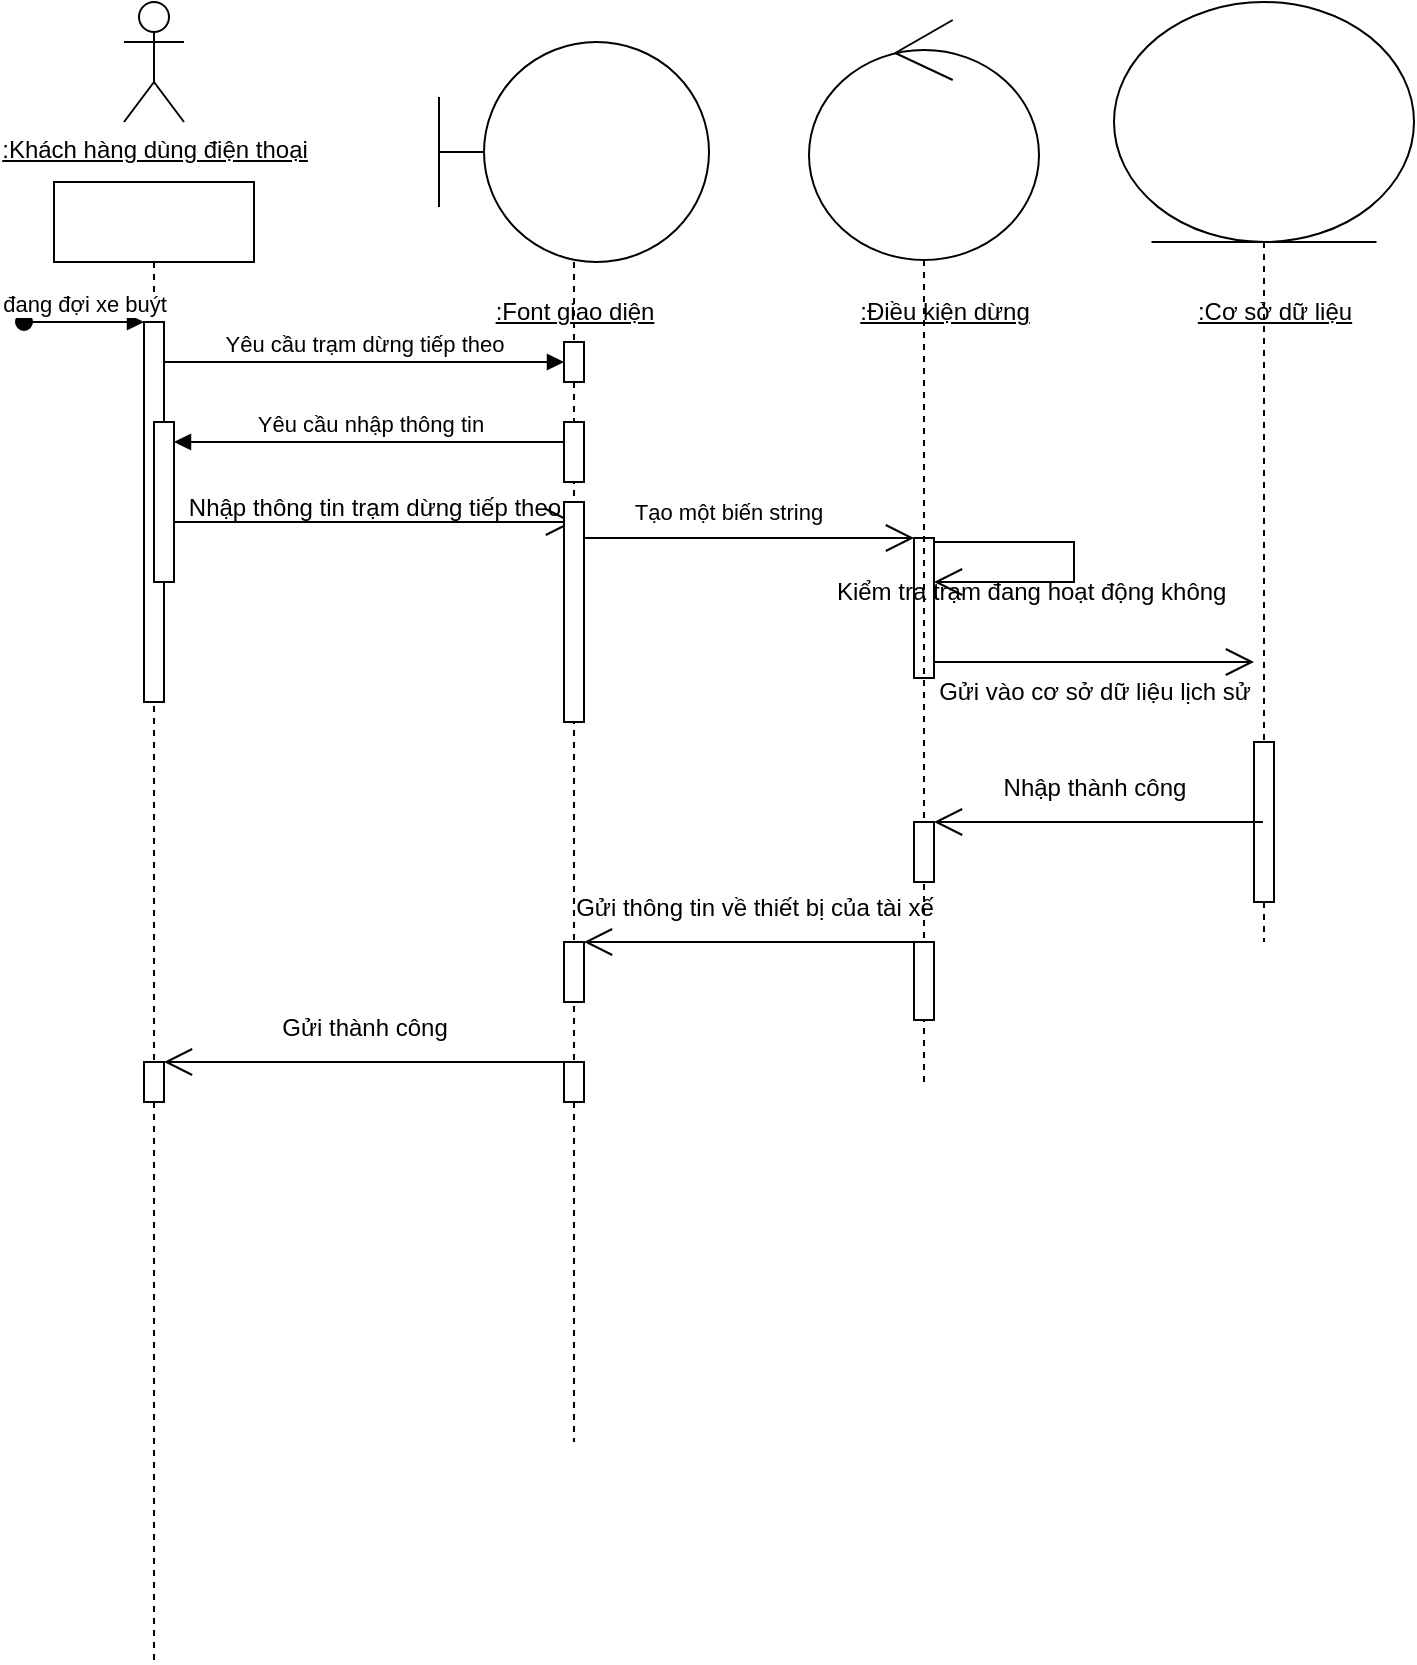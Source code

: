 <mxfile version="21.3.7" type="github">
  <diagram name="Page-1" id="2YBvvXClWsGukQMizWep">
    <mxGraphModel dx="1518" dy="1736" grid="1" gridSize="10" guides="1" tooltips="1" connect="1" arrows="1" fold="1" page="1" pageScale="1" pageWidth="850" pageHeight="1100" math="0" shadow="0">
      <root>
        <mxCell id="0" />
        <mxCell id="1" parent="0" />
        <mxCell id="aM9ryv3xv72pqoxQDRHE-1" value="" style="shape=umlLifeline;perimeter=lifelinePerimeter;whiteSpace=wrap;html=1;container=0;dropTarget=0;collapsible=0;recursiveResize=0;outlineConnect=0;portConstraint=eastwest;newEdgeStyle={&quot;edgeStyle&quot;:&quot;elbowEdgeStyle&quot;,&quot;elbow&quot;:&quot;vertical&quot;,&quot;curved&quot;:0,&quot;rounded&quot;:0};" parent="1" vertex="1">
          <mxGeometry x="110" y="30" width="100" height="740" as="geometry" />
        </mxCell>
        <mxCell id="aM9ryv3xv72pqoxQDRHE-2" value="" style="html=1;points=[];perimeter=orthogonalPerimeter;outlineConnect=0;targetShapes=umlLifeline;portConstraint=eastwest;newEdgeStyle={&quot;edgeStyle&quot;:&quot;elbowEdgeStyle&quot;,&quot;elbow&quot;:&quot;vertical&quot;,&quot;curved&quot;:0,&quot;rounded&quot;:0};" parent="aM9ryv3xv72pqoxQDRHE-1" vertex="1">
          <mxGeometry x="45" y="70" width="10" height="190" as="geometry" />
        </mxCell>
        <mxCell id="aM9ryv3xv72pqoxQDRHE-3" value="đang đợi xe buýt" style="html=1;verticalAlign=bottom;startArrow=oval;endArrow=block;startSize=8;edgeStyle=elbowEdgeStyle;elbow=vertical;curved=0;rounded=0;" parent="aM9ryv3xv72pqoxQDRHE-1" target="aM9ryv3xv72pqoxQDRHE-2" edge="1">
          <mxGeometry relative="1" as="geometry">
            <mxPoint x="-15" y="70" as="sourcePoint" />
          </mxGeometry>
        </mxCell>
        <mxCell id="aM9ryv3xv72pqoxQDRHE-4" value="" style="html=1;points=[];perimeter=orthogonalPerimeter;outlineConnect=0;targetShapes=umlLifeline;portConstraint=eastwest;newEdgeStyle={&quot;edgeStyle&quot;:&quot;elbowEdgeStyle&quot;,&quot;elbow&quot;:&quot;vertical&quot;,&quot;curved&quot;:0,&quot;rounded&quot;:0};" parent="aM9ryv3xv72pqoxQDRHE-1" vertex="1">
          <mxGeometry x="50" y="120" width="10" height="80" as="geometry" />
        </mxCell>
        <mxCell id="KN89lNrhhA6TydkhQL9_-44" value="" style="html=1;points=[];perimeter=orthogonalPerimeter;outlineConnect=0;targetShapes=umlLifeline;portConstraint=eastwest;newEdgeStyle={&quot;edgeStyle&quot;:&quot;elbowEdgeStyle&quot;,&quot;elbow&quot;:&quot;vertical&quot;,&quot;curved&quot;:0,&quot;rounded&quot;:0};" vertex="1" parent="aM9ryv3xv72pqoxQDRHE-1">
          <mxGeometry x="45" y="440" width="10" height="20" as="geometry" />
        </mxCell>
        <mxCell id="aM9ryv3xv72pqoxQDRHE-7" value="Yêu cầu trạm dừng tiếp theo" style="html=1;verticalAlign=bottom;endArrow=block;edgeStyle=elbowEdgeStyle;elbow=vertical;curved=0;rounded=0;" parent="1" source="aM9ryv3xv72pqoxQDRHE-2" edge="1">
          <mxGeometry relative="1" as="geometry">
            <mxPoint x="195" y="130" as="sourcePoint" />
            <Array as="points">
              <mxPoint x="180" y="120" />
            </Array>
            <mxPoint x="365" y="120" as="targetPoint" />
          </mxGeometry>
        </mxCell>
        <mxCell id="aM9ryv3xv72pqoxQDRHE-9" value="Yêu cầu nhập thông tin" style="html=1;verticalAlign=bottom;endArrow=block;edgeStyle=elbowEdgeStyle;elbow=vertical;curved=0;rounded=0;" parent="1" target="aM9ryv3xv72pqoxQDRHE-4" edge="1">
          <mxGeometry relative="1" as="geometry">
            <mxPoint x="365" y="160" as="sourcePoint" />
            <Array as="points">
              <mxPoint x="190" y="160" />
            </Array>
          </mxGeometry>
        </mxCell>
        <mxCell id="KN89lNrhhA6TydkhQL9_-9" value="&lt;u&gt;:Khách hàng dùng điện thoại&lt;/u&gt;" style="shape=umlActor;verticalLabelPosition=bottom;verticalAlign=top;html=1;outlineConnect=0;" vertex="1" parent="1">
          <mxGeometry x="145" y="-60" width="30" height="60" as="geometry" />
        </mxCell>
        <mxCell id="KN89lNrhhA6TydkhQL9_-11" value="" style="html=1;points=[];perimeter=orthogonalPerimeter;outlineConnect=0;targetShapes=umlLifeline;portConstraint=eastwest;newEdgeStyle={&quot;edgeStyle&quot;:&quot;elbowEdgeStyle&quot;,&quot;elbow&quot;:&quot;vertical&quot;,&quot;curved&quot;:0,&quot;rounded&quot;:0};" vertex="1" parent="1">
          <mxGeometry x="540" y="208" width="10" height="70" as="geometry" />
        </mxCell>
        <mxCell id="KN89lNrhhA6TydkhQL9_-13" value="" style="endArrow=open;endFill=1;endSize=12;html=1;rounded=0;" edge="1" parent="1" source="aM9ryv3xv72pqoxQDRHE-4">
          <mxGeometry width="160" relative="1" as="geometry">
            <mxPoint x="220" y="200" as="sourcePoint" />
            <mxPoint x="370" y="200" as="targetPoint" />
          </mxGeometry>
        </mxCell>
        <mxCell id="KN89lNrhhA6TydkhQL9_-14" value="Nhập thông tin trạm dừng tiếp theo" style="text;html=1;align=center;verticalAlign=middle;resizable=0;points=[];autosize=1;strokeColor=none;fillColor=none;" vertex="1" parent="1">
          <mxGeometry x="165" y="178" width="210" height="30" as="geometry" />
        </mxCell>
        <mxCell id="KN89lNrhhA6TydkhQL9_-15" value="" style="endArrow=open;endFill=1;endSize=12;html=1;rounded=0;" edge="1" parent="1" target="KN89lNrhhA6TydkhQL9_-11">
          <mxGeometry width="160" relative="1" as="geometry">
            <mxPoint x="375" y="208" as="sourcePoint" />
            <mxPoint x="530" y="220" as="targetPoint" />
          </mxGeometry>
        </mxCell>
        <mxCell id="KN89lNrhhA6TydkhQL9_-16" value="Tạo một biến string" style="edgeLabel;html=1;align=center;verticalAlign=middle;resizable=0;points=[];" vertex="1" connectable="0" parent="KN89lNrhhA6TydkhQL9_-15">
          <mxGeometry x="-0.133" y="-2" relative="1" as="geometry">
            <mxPoint y="-15" as="offset" />
          </mxGeometry>
        </mxCell>
        <mxCell id="KN89lNrhhA6TydkhQL9_-17" value="" style="endArrow=open;endFill=1;endSize=12;html=1;rounded=0;" edge="1" parent="1" source="KN89lNrhhA6TydkhQL9_-11" target="KN89lNrhhA6TydkhQL9_-11">
          <mxGeometry width="160" relative="1" as="geometry">
            <mxPoint x="550" y="230" as="sourcePoint" />
            <mxPoint x="620" y="240" as="targetPoint" />
            <Array as="points">
              <mxPoint x="620" y="210" />
              <mxPoint x="620" y="230" />
            </Array>
          </mxGeometry>
        </mxCell>
        <mxCell id="KN89lNrhhA6TydkhQL9_-18" value="Kiểm tra trạm đang hoạt động không&amp;nbsp;" style="text;html=1;align=center;verticalAlign=middle;resizable=0;points=[];autosize=1;strokeColor=none;fillColor=none;" vertex="1" parent="1">
          <mxGeometry x="490" y="220" width="220" height="30" as="geometry" />
        </mxCell>
        <mxCell id="KN89lNrhhA6TydkhQL9_-20" value="&lt;u&gt;:Font giao diện&lt;/u&gt;" style="text;html=1;align=center;verticalAlign=middle;resizable=0;points=[];autosize=1;strokeColor=none;fillColor=none;" vertex="1" parent="1">
          <mxGeometry x="320" y="80" width="100" height="30" as="geometry" />
        </mxCell>
        <mxCell id="KN89lNrhhA6TydkhQL9_-22" value="&lt;u&gt;:Điều kiện dừng&lt;/u&gt;" style="text;html=1;align=center;verticalAlign=middle;resizable=0;points=[];autosize=1;strokeColor=none;fillColor=none;" vertex="1" parent="1">
          <mxGeometry x="500" y="80" width="110" height="30" as="geometry" />
        </mxCell>
        <mxCell id="KN89lNrhhA6TydkhQL9_-23" value="&lt;u&gt;:Cơ sở dữ liệu&lt;/u&gt;" style="text;html=1;align=center;verticalAlign=middle;resizable=0;points=[];autosize=1;strokeColor=none;fillColor=none;" vertex="1" parent="1">
          <mxGeometry x="670" y="80" width="100" height="30" as="geometry" />
        </mxCell>
        <mxCell id="KN89lNrhhA6TydkhQL9_-24" value="" style="shape=umlLifeline;perimeter=lifelinePerimeter;whiteSpace=wrap;html=1;container=1;dropTarget=0;collapsible=0;recursiveResize=0;outlineConnect=0;portConstraint=eastwest;newEdgeStyle={&quot;edgeStyle&quot;:&quot;elbowEdgeStyle&quot;,&quot;elbow&quot;:&quot;vertical&quot;,&quot;curved&quot;:0,&quot;rounded&quot;:0};participant=umlEntity;size=120;" vertex="1" parent="1">
          <mxGeometry x="640" y="-60" width="150" height="470" as="geometry" />
        </mxCell>
        <mxCell id="KN89lNrhhA6TydkhQL9_-34" value="" style="html=1;points=[];perimeter=orthogonalPerimeter;outlineConnect=0;targetShapes=umlLifeline;portConstraint=eastwest;newEdgeStyle={&quot;edgeStyle&quot;:&quot;elbowEdgeStyle&quot;,&quot;elbow&quot;:&quot;vertical&quot;,&quot;curved&quot;:0,&quot;rounded&quot;:0};" vertex="1" parent="KN89lNrhhA6TydkhQL9_-24">
          <mxGeometry x="70" y="370" width="10" height="80" as="geometry" />
        </mxCell>
        <mxCell id="KN89lNrhhA6TydkhQL9_-28" value="" style="shape=umlLifeline;perimeter=lifelinePerimeter;whiteSpace=wrap;html=1;container=1;dropTarget=0;collapsible=0;recursiveResize=0;outlineConnect=0;portConstraint=eastwest;newEdgeStyle={&quot;edgeStyle&quot;:&quot;elbowEdgeStyle&quot;,&quot;elbow&quot;:&quot;vertical&quot;,&quot;curved&quot;:0,&quot;rounded&quot;:0};participant=umlControl;size=120;" vertex="1" parent="1">
          <mxGeometry x="487.5" y="-51" width="115" height="531" as="geometry" />
        </mxCell>
        <mxCell id="KN89lNrhhA6TydkhQL9_-35" value="" style="html=1;points=[];perimeter=orthogonalPerimeter;outlineConnect=0;targetShapes=umlLifeline;portConstraint=eastwest;newEdgeStyle={&quot;edgeStyle&quot;:&quot;elbowEdgeStyle&quot;,&quot;elbow&quot;:&quot;vertical&quot;,&quot;curved&quot;:0,&quot;rounded&quot;:0};" vertex="1" parent="KN89lNrhhA6TydkhQL9_-28">
          <mxGeometry x="52.5" y="401" width="10" height="30" as="geometry" />
        </mxCell>
        <mxCell id="KN89lNrhhA6TydkhQL9_-38" value="" style="html=1;points=[];perimeter=orthogonalPerimeter;outlineConnect=0;targetShapes=umlLifeline;portConstraint=eastwest;newEdgeStyle={&quot;edgeStyle&quot;:&quot;elbowEdgeStyle&quot;,&quot;elbow&quot;:&quot;vertical&quot;,&quot;curved&quot;:0,&quot;rounded&quot;:0};" vertex="1" parent="KN89lNrhhA6TydkhQL9_-28">
          <mxGeometry x="52.5" y="461" width="10" height="39" as="geometry" />
        </mxCell>
        <mxCell id="KN89lNrhhA6TydkhQL9_-29" value="" style="shape=umlLifeline;perimeter=lifelinePerimeter;whiteSpace=wrap;html=1;container=1;dropTarget=0;collapsible=0;recursiveResize=0;outlineConnect=0;portConstraint=eastwest;newEdgeStyle={&quot;edgeStyle&quot;:&quot;elbowEdgeStyle&quot;,&quot;elbow&quot;:&quot;vertical&quot;,&quot;curved&quot;:0,&quot;rounded&quot;:0};participant=umlBoundary;size=110;" vertex="1" parent="1">
          <mxGeometry x="302.5" y="-40" width="135" height="700" as="geometry" />
        </mxCell>
        <mxCell id="KN89lNrhhA6TydkhQL9_-32" value="" style="html=1;points=[];perimeter=orthogonalPerimeter;outlineConnect=0;targetShapes=umlLifeline;portConstraint=eastwest;newEdgeStyle={&quot;edgeStyle&quot;:&quot;elbowEdgeStyle&quot;,&quot;elbow&quot;:&quot;vertical&quot;,&quot;curved&quot;:0,&quot;rounded&quot;:0};" vertex="1" parent="KN89lNrhhA6TydkhQL9_-29">
          <mxGeometry x="62.5" y="150" width="10" height="20" as="geometry" />
        </mxCell>
        <mxCell id="KN89lNrhhA6TydkhQL9_-33" value="" style="html=1;points=[];perimeter=orthogonalPerimeter;outlineConnect=0;targetShapes=umlLifeline;portConstraint=eastwest;newEdgeStyle={&quot;edgeStyle&quot;:&quot;elbowEdgeStyle&quot;,&quot;elbow&quot;:&quot;vertical&quot;,&quot;curved&quot;:0,&quot;rounded&quot;:0};" vertex="1" parent="KN89lNrhhA6TydkhQL9_-29">
          <mxGeometry x="62.5" y="190" width="10" height="30" as="geometry" />
        </mxCell>
        <mxCell id="KN89lNrhhA6TydkhQL9_-39" value="" style="html=1;points=[];perimeter=orthogonalPerimeter;outlineConnect=0;targetShapes=umlLifeline;portConstraint=eastwest;newEdgeStyle={&quot;edgeStyle&quot;:&quot;elbowEdgeStyle&quot;,&quot;elbow&quot;:&quot;vertical&quot;,&quot;curved&quot;:0,&quot;rounded&quot;:0};" vertex="1" parent="KN89lNrhhA6TydkhQL9_-29">
          <mxGeometry x="62.5" y="230" width="10" height="110" as="geometry" />
        </mxCell>
        <mxCell id="KN89lNrhhA6TydkhQL9_-42" value="" style="html=1;points=[];perimeter=orthogonalPerimeter;outlineConnect=0;targetShapes=umlLifeline;portConstraint=eastwest;newEdgeStyle={&quot;edgeStyle&quot;:&quot;elbowEdgeStyle&quot;,&quot;elbow&quot;:&quot;vertical&quot;,&quot;curved&quot;:0,&quot;rounded&quot;:0};" vertex="1" parent="KN89lNrhhA6TydkhQL9_-29">
          <mxGeometry x="62.5" y="450" width="10" height="30" as="geometry" />
        </mxCell>
        <mxCell id="KN89lNrhhA6TydkhQL9_-45" value="" style="html=1;points=[];perimeter=orthogonalPerimeter;outlineConnect=0;targetShapes=umlLifeline;portConstraint=eastwest;newEdgeStyle={&quot;edgeStyle&quot;:&quot;elbowEdgeStyle&quot;,&quot;elbow&quot;:&quot;vertical&quot;,&quot;curved&quot;:0,&quot;rounded&quot;:0};" vertex="1" parent="KN89lNrhhA6TydkhQL9_-29">
          <mxGeometry x="62.5" y="510" width="10" height="20" as="geometry" />
        </mxCell>
        <mxCell id="KN89lNrhhA6TydkhQL9_-30" value="" style="endArrow=open;endFill=1;endSize=12;html=1;rounded=0;" edge="1" parent="1">
          <mxGeometry width="160" relative="1" as="geometry">
            <mxPoint x="550" y="270" as="sourcePoint" />
            <mxPoint x="710" y="270" as="targetPoint" />
          </mxGeometry>
        </mxCell>
        <mxCell id="KN89lNrhhA6TydkhQL9_-31" value="Gửi vào cơ sở dữ liệu lịch sử" style="text;html=1;align=center;verticalAlign=middle;resizable=0;points=[];autosize=1;strokeColor=none;fillColor=none;" vertex="1" parent="1">
          <mxGeometry x="540" y="270" width="180" height="30" as="geometry" />
        </mxCell>
        <mxCell id="KN89lNrhhA6TydkhQL9_-36" value="" style="endArrow=open;endFill=1;endSize=12;html=1;rounded=0;" edge="1" parent="1" source="KN89lNrhhA6TydkhQL9_-24" target="KN89lNrhhA6TydkhQL9_-35">
          <mxGeometry width="160" relative="1" as="geometry">
            <mxPoint x="580" y="410" as="sourcePoint" />
            <mxPoint x="740" y="410" as="targetPoint" />
          </mxGeometry>
        </mxCell>
        <mxCell id="KN89lNrhhA6TydkhQL9_-37" value="Nhập thành công" style="text;html=1;align=center;verticalAlign=middle;resizable=0;points=[];autosize=1;strokeColor=none;fillColor=none;" vertex="1" parent="1">
          <mxGeometry x="575" y="318" width="110" height="30" as="geometry" />
        </mxCell>
        <mxCell id="KN89lNrhhA6TydkhQL9_-41" value="" style="endArrow=open;endFill=1;endSize=12;html=1;rounded=0;" edge="1" parent="1" source="KN89lNrhhA6TydkhQL9_-28" target="KN89lNrhhA6TydkhQL9_-42">
          <mxGeometry width="160" relative="1" as="geometry">
            <mxPoint x="470" y="400" as="sourcePoint" />
            <mxPoint x="390" y="430" as="targetPoint" />
          </mxGeometry>
        </mxCell>
        <mxCell id="KN89lNrhhA6TydkhQL9_-43" value="Gửi thông tin về thiết bị của tài xế" style="text;html=1;align=center;verticalAlign=middle;resizable=0;points=[];autosize=1;strokeColor=none;fillColor=none;" vertex="1" parent="1">
          <mxGeometry x="360" y="378" width="200" height="30" as="geometry" />
        </mxCell>
        <mxCell id="KN89lNrhhA6TydkhQL9_-46" value="" style="endArrow=open;endFill=1;endSize=12;html=1;rounded=0;" edge="1" parent="1" source="KN89lNrhhA6TydkhQL9_-29" target="KN89lNrhhA6TydkhQL9_-44">
          <mxGeometry width="160" relative="1" as="geometry">
            <mxPoint x="210" y="460" as="sourcePoint" />
            <mxPoint x="370" y="460" as="targetPoint" />
          </mxGeometry>
        </mxCell>
        <mxCell id="KN89lNrhhA6TydkhQL9_-47" value="Gửi thành công" style="text;html=1;align=center;verticalAlign=middle;resizable=0;points=[];autosize=1;strokeColor=none;fillColor=none;" vertex="1" parent="1">
          <mxGeometry x="210" y="438" width="110" height="30" as="geometry" />
        </mxCell>
      </root>
    </mxGraphModel>
  </diagram>
</mxfile>
